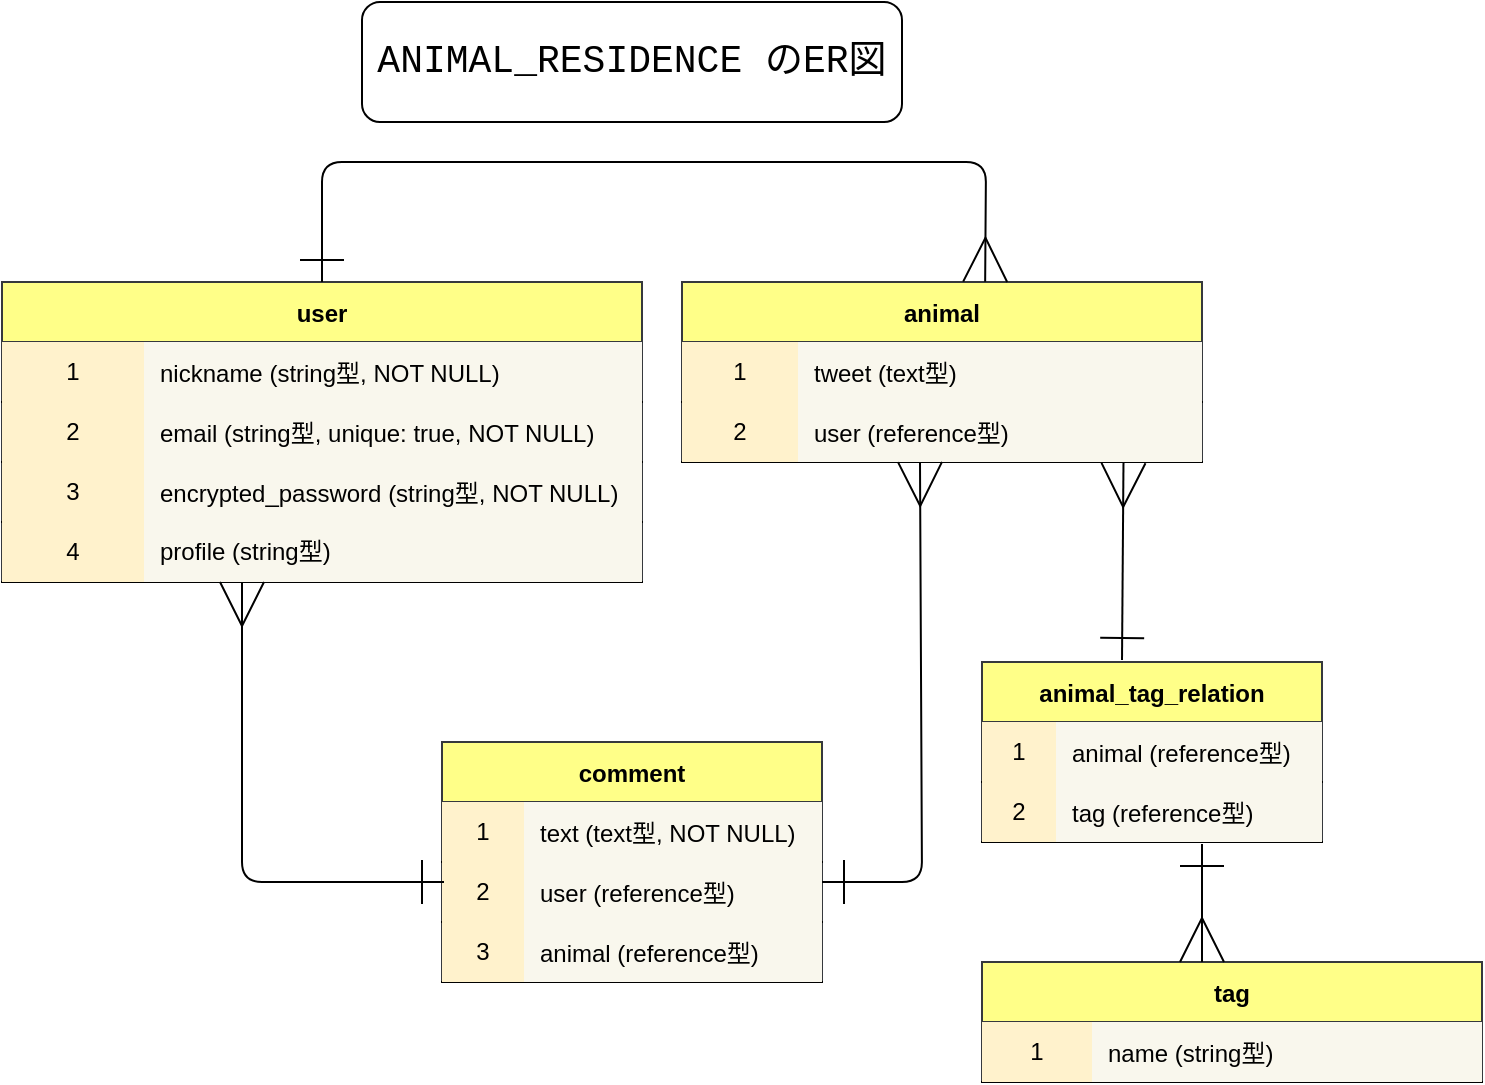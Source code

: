 <mxfile>
    <diagram id="jfAOW5W5N8LRlynulLhS" name="ページ1">
        <mxGraphModel dx="938" dy="455" grid="1" gridSize="10" guides="1" tooltips="1" connect="1" arrows="1" fold="1" page="1" pageScale="1" pageWidth="827" pageHeight="1169" math="0" shadow="0">
            <root>
                <mxCell id="0"/>
                <mxCell id="1" parent="0"/>
                <mxCell id="2" value="&lt;h3 style=&quot;font-family: &amp;#34;menlo&amp;#34; , &amp;#34;monaco&amp;#34; , &amp;#34;courier new&amp;#34; , monospace ; line-height: 18px&quot;&gt;&lt;font style=&quot;font-weight: normal ; font-size: 19px&quot;&gt;ANIMAL_RESIDENCE のER図&lt;/font&gt;&lt;/h3&gt;" style="rounded=1;whiteSpace=wrap;html=1;align=center;" vertex="1" parent="1">
                    <mxGeometry x="220" y="80" width="270" height="60" as="geometry"/>
                </mxCell>
                <mxCell id="3" value="user" style="shape=table;startSize=30;container=1;collapsible=0;childLayout=tableLayout;fixedRows=1;rowLines=0;fontStyle=1;align=center;strokeColor=#36393d;labelBackgroundColor=none;fillColor=#ffff88;" vertex="1" parent="1">
                    <mxGeometry x="40" y="220" width="320" height="150" as="geometry"/>
                </mxCell>
                <mxCell id="4" value="" style="shape=partialRectangle;html=1;whiteSpace=wrap;collapsible=0;dropTarget=0;pointerEvents=0;fillColor=none;top=0;left=0;bottom=1;right=0;points=[[0,0.5],[1,0.5]];portConstraint=eastwest;" vertex="1" parent="3">
                    <mxGeometry y="30" width="320" height="30" as="geometry"/>
                </mxCell>
                <mxCell id="5" value="1" style="shape=partialRectangle;html=1;whiteSpace=wrap;connectable=0;fillColor=#fff2cc;top=0;left=0;bottom=0;right=0;overflow=hidden;strokeColor=#d6b656;" vertex="1" parent="4">
                    <mxGeometry width="71" height="30" as="geometry"/>
                </mxCell>
                <mxCell id="6" value="&lt;div style=&quot;line-height: 18px&quot;&gt;nickname (string型, NOT NULL)&lt;/div&gt;" style="shape=partialRectangle;html=1;whiteSpace=wrap;connectable=0;fillColor=#f9f7ed;top=0;left=0;bottom=0;right=0;align=left;spacingLeft=6;overflow=hidden;strokeColor=#36393d;" vertex="1" parent="4">
                    <mxGeometry x="71" width="249" height="30" as="geometry"/>
                </mxCell>
                <mxCell id="13" value="" style="shape=partialRectangle;html=1;whiteSpace=wrap;collapsible=0;dropTarget=0;pointerEvents=0;fillColor=none;top=0;left=0;bottom=1;right=0;points=[[0,0.5],[1,0.5]];portConstraint=eastwest;" vertex="1" parent="3">
                    <mxGeometry y="60" width="320" height="30" as="geometry"/>
                </mxCell>
                <mxCell id="14" value="2" style="shape=partialRectangle;html=1;whiteSpace=wrap;connectable=0;fillColor=#fff2cc;top=0;left=0;bottom=0;right=0;overflow=hidden;strokeColor=#d6b656;" vertex="1" parent="13">
                    <mxGeometry width="71" height="30" as="geometry"/>
                </mxCell>
                <mxCell id="15" value="&lt;div style=&quot;line-height: 18px&quot;&gt;&lt;span style=&quot;text-align: center&quot;&gt;email (string型, unique: true,&amp;nbsp;NOT NULL)&lt;/span&gt;&lt;br&gt;&lt;/div&gt;" style="shape=partialRectangle;html=1;whiteSpace=wrap;connectable=0;fillColor=#f9f7ed;top=0;left=0;bottom=0;right=0;align=left;spacingLeft=6;overflow=hidden;strokeColor=#36393d;" vertex="1" parent="13">
                    <mxGeometry x="71" width="249" height="30" as="geometry"/>
                </mxCell>
                <mxCell id="26" value="" style="shape=partialRectangle;html=1;whiteSpace=wrap;collapsible=0;dropTarget=0;pointerEvents=0;fillColor=none;top=0;left=0;bottom=1;right=0;points=[[0,0.5],[1,0.5]];portConstraint=eastwest;" vertex="1" parent="3">
                    <mxGeometry y="90" width="320" height="30" as="geometry"/>
                </mxCell>
                <mxCell id="27" value="3" style="shape=partialRectangle;html=1;whiteSpace=wrap;connectable=0;fillColor=#fff2cc;top=0;left=0;bottom=0;right=0;overflow=hidden;strokeColor=#d6b656;" vertex="1" parent="26">
                    <mxGeometry width="71" height="30" as="geometry"/>
                </mxCell>
                <mxCell id="28" value="&lt;div style=&quot;line-height: 18px&quot;&gt;&lt;span style=&quot;text-align: center&quot;&gt;encrypted_password (string型, NOT NULL)&lt;/span&gt;&lt;br&gt;&lt;/div&gt;" style="shape=partialRectangle;html=1;whiteSpace=wrap;connectable=0;fillColor=#f9f7ed;top=0;left=0;bottom=0;right=0;align=left;spacingLeft=6;overflow=hidden;strokeColor=#36393d;" vertex="1" parent="26">
                    <mxGeometry x="71" width="249" height="30" as="geometry"/>
                </mxCell>
                <mxCell id="29" value="" style="shape=partialRectangle;html=1;whiteSpace=wrap;collapsible=0;dropTarget=0;pointerEvents=0;fillColor=none;top=0;left=0;bottom=1;right=0;points=[[0,0.5],[1,0.5]];portConstraint=eastwest;" vertex="1" parent="3">
                    <mxGeometry y="120" width="320" height="30" as="geometry"/>
                </mxCell>
                <mxCell id="30" value="4" style="shape=partialRectangle;html=1;whiteSpace=wrap;connectable=0;fillColor=#fff2cc;top=0;left=0;bottom=0;right=0;overflow=hidden;strokeColor=#d6b656;" vertex="1" parent="29">
                    <mxGeometry width="71" height="30" as="geometry"/>
                </mxCell>
                <mxCell id="31" value="&lt;div style=&quot;line-height: 18px&quot;&gt;&lt;/div&gt;&lt;span style=&quot;text-align: center&quot;&gt;profile (string型)&lt;/span&gt;" style="shape=partialRectangle;html=1;whiteSpace=wrap;connectable=0;fillColor=#f9f7ed;top=0;left=0;bottom=0;right=0;align=left;spacingLeft=6;overflow=hidden;strokeColor=#36393d;" vertex="1" parent="29">
                    <mxGeometry x="71" width="249" height="30" as="geometry"/>
                </mxCell>
                <mxCell id="43" value="animal" style="shape=table;startSize=30;container=1;collapsible=0;childLayout=tableLayout;fixedRows=1;rowLines=0;fontStyle=1;align=center;strokeColor=#36393d;labelBackgroundColor=none;fillColor=#ffff88;" vertex="1" parent="1">
                    <mxGeometry x="380" y="220" width="260" height="90" as="geometry"/>
                </mxCell>
                <mxCell id="44" value="" style="shape=partialRectangle;html=1;whiteSpace=wrap;collapsible=0;dropTarget=0;pointerEvents=0;fillColor=none;top=0;left=0;bottom=1;right=0;points=[[0,0.5],[1,0.5]];portConstraint=eastwest;" vertex="1" parent="43">
                    <mxGeometry y="30" width="260" height="30" as="geometry"/>
                </mxCell>
                <mxCell id="45" value="1" style="shape=partialRectangle;html=1;whiteSpace=wrap;connectable=0;fillColor=#fff2cc;top=0;left=0;bottom=0;right=0;overflow=hidden;strokeColor=#d6b656;" vertex="1" parent="44">
                    <mxGeometry width="58" height="30" as="geometry"/>
                </mxCell>
                <mxCell id="46" value="&lt;div style=&quot;line-height: 18px&quot;&gt;&lt;span style=&quot;text-align: center&quot;&gt;tweet (text型)&lt;/span&gt;&lt;br&gt;&lt;/div&gt;" style="shape=partialRectangle;html=1;whiteSpace=wrap;connectable=0;fillColor=#f9f7ed;top=0;left=0;bottom=0;right=0;align=left;spacingLeft=6;overflow=hidden;strokeColor=#36393d;" vertex="1" parent="44">
                    <mxGeometry x="58" width="202" height="30" as="geometry"/>
                </mxCell>
                <mxCell id="80" value="" style="shape=partialRectangle;html=1;whiteSpace=wrap;collapsible=0;dropTarget=0;pointerEvents=0;fillColor=none;top=0;left=0;bottom=1;right=0;points=[[0,0.5],[1,0.5]];portConstraint=eastwest;" vertex="1" parent="43">
                    <mxGeometry y="60" width="260" height="30" as="geometry"/>
                </mxCell>
                <mxCell id="81" value="2" style="shape=partialRectangle;html=1;whiteSpace=wrap;connectable=0;fillColor=#fff2cc;top=0;left=0;bottom=0;right=0;overflow=hidden;strokeColor=#d6b656;" vertex="1" parent="80">
                    <mxGeometry width="58" height="30" as="geometry"/>
                </mxCell>
                <mxCell id="82" value="&lt;div style=&quot;line-height: 18px&quot;&gt;user (reference型)&lt;/div&gt;" style="shape=partialRectangle;html=1;whiteSpace=wrap;connectable=0;fillColor=#f9f7ed;top=0;left=0;bottom=0;right=0;align=left;spacingLeft=6;overflow=hidden;strokeColor=#36393d;" vertex="1" parent="80">
                    <mxGeometry x="58" width="202" height="30" as="geometry"/>
                </mxCell>
                <mxCell id="59" value="comment" style="shape=table;startSize=30;container=1;collapsible=0;childLayout=tableLayout;fixedRows=1;rowLines=0;fontStyle=1;align=center;strokeColor=#36393d;labelBackgroundColor=none;fillColor=#ffff88;" vertex="1" parent="1">
                    <mxGeometry x="260" y="450" width="190" height="120" as="geometry"/>
                </mxCell>
                <mxCell id="60" value="" style="shape=partialRectangle;html=1;whiteSpace=wrap;collapsible=0;dropTarget=0;pointerEvents=0;fillColor=none;top=0;left=0;bottom=1;right=0;points=[[0,0.5],[1,0.5]];portConstraint=eastwest;" vertex="1" parent="59">
                    <mxGeometry y="30" width="190" height="30" as="geometry"/>
                </mxCell>
                <mxCell id="61" value="1" style="shape=partialRectangle;html=1;whiteSpace=wrap;connectable=0;fillColor=#fff2cc;top=0;left=0;bottom=0;right=0;overflow=hidden;strokeColor=#d6b656;" vertex="1" parent="60">
                    <mxGeometry width="41" height="30" as="geometry"/>
                </mxCell>
                <mxCell id="62" value="&lt;div style=&quot;line-height: 18px&quot;&gt;&lt;span style=&quot;text-align: center&quot;&gt;text (text型, NOT NULL)&lt;/span&gt;&lt;br&gt;&lt;/div&gt;" style="shape=partialRectangle;html=1;whiteSpace=wrap;connectable=0;fillColor=#f9f7ed;top=0;left=0;bottom=0;right=0;align=left;spacingLeft=6;overflow=hidden;strokeColor=#36393d;" vertex="1" parent="60">
                    <mxGeometry x="41" width="149" height="30" as="geometry"/>
                </mxCell>
                <mxCell id="74" value="" style="shape=partialRectangle;html=1;whiteSpace=wrap;collapsible=0;dropTarget=0;pointerEvents=0;fillColor=none;top=0;left=0;bottom=1;right=0;points=[[0,0.5],[1,0.5]];portConstraint=eastwest;" vertex="1" parent="59">
                    <mxGeometry y="60" width="190" height="30" as="geometry"/>
                </mxCell>
                <mxCell id="75" value="2" style="shape=partialRectangle;html=1;whiteSpace=wrap;connectable=0;fillColor=#fff2cc;top=0;left=0;bottom=0;right=0;overflow=hidden;strokeColor=#d6b656;" vertex="1" parent="74">
                    <mxGeometry width="41" height="30" as="geometry"/>
                </mxCell>
                <mxCell id="76" value="&lt;div style=&quot;line-height: 18px&quot;&gt;user (reference型)&lt;/div&gt;" style="shape=partialRectangle;html=1;whiteSpace=wrap;connectable=0;fillColor=#f9f7ed;top=0;left=0;bottom=0;right=0;align=left;spacingLeft=6;overflow=hidden;strokeColor=#36393d;" vertex="1" parent="74">
                    <mxGeometry x="41" width="149" height="30" as="geometry"/>
                </mxCell>
                <mxCell id="77" value="" style="shape=partialRectangle;html=1;whiteSpace=wrap;collapsible=0;dropTarget=0;pointerEvents=0;fillColor=none;top=0;left=0;bottom=1;right=0;points=[[0,0.5],[1,0.5]];portConstraint=eastwest;" vertex="1" parent="59">
                    <mxGeometry y="90" width="190" height="30" as="geometry"/>
                </mxCell>
                <mxCell id="78" value="3" style="shape=partialRectangle;html=1;whiteSpace=wrap;connectable=0;fillColor=#fff2cc;top=0;left=0;bottom=0;right=0;overflow=hidden;strokeColor=#d6b656;" vertex="1" parent="77">
                    <mxGeometry width="41" height="30" as="geometry"/>
                </mxCell>
                <mxCell id="79" value="&lt;div style=&quot;line-height: 18px&quot;&gt;animal (reference型)&lt;/div&gt;" style="shape=partialRectangle;html=1;whiteSpace=wrap;connectable=0;fillColor=#f9f7ed;top=0;left=0;bottom=0;right=0;align=left;spacingLeft=6;overflow=hidden;strokeColor=#36393d;" vertex="1" parent="77">
                    <mxGeometry x="41" width="149" height="30" as="geometry"/>
                </mxCell>
                <mxCell id="66" value="animal_tag_relation" style="shape=table;startSize=30;container=1;collapsible=0;childLayout=tableLayout;fixedRows=1;rowLines=0;fontStyle=1;align=center;strokeColor=#36393d;labelBackgroundColor=none;fillColor=#ffff88;" vertex="1" parent="1">
                    <mxGeometry x="530" y="410" width="170" height="90" as="geometry"/>
                </mxCell>
                <mxCell id="67" value="" style="shape=partialRectangle;html=1;whiteSpace=wrap;collapsible=0;dropTarget=0;pointerEvents=0;fillColor=none;top=0;left=0;bottom=1;right=0;points=[[0,0.5],[1,0.5]];portConstraint=eastwest;" vertex="1" parent="66">
                    <mxGeometry y="30" width="170" height="30" as="geometry"/>
                </mxCell>
                <mxCell id="68" value="1" style="shape=partialRectangle;html=1;whiteSpace=wrap;connectable=0;fillColor=#fff2cc;top=0;left=0;bottom=0;right=0;overflow=hidden;strokeColor=#d6b656;" vertex="1" parent="67">
                    <mxGeometry width="37" height="30" as="geometry"/>
                </mxCell>
                <mxCell id="69" value="&lt;div style=&quot;line-height: 18px&quot;&gt;animal (reference型)&lt;/div&gt;" style="shape=partialRectangle;html=1;whiteSpace=wrap;connectable=0;fillColor=#f9f7ed;top=0;left=0;bottom=0;right=0;align=left;spacingLeft=6;overflow=hidden;strokeColor=#36393d;" vertex="1" parent="67">
                    <mxGeometry x="37" width="133" height="30" as="geometry"/>
                </mxCell>
                <mxCell id="87" value="" style="shape=partialRectangle;html=1;whiteSpace=wrap;collapsible=0;dropTarget=0;pointerEvents=0;fillColor=none;top=0;left=0;bottom=1;right=0;points=[[0,0.5],[1,0.5]];portConstraint=eastwest;" vertex="1" parent="66">
                    <mxGeometry y="60" width="170" height="30" as="geometry"/>
                </mxCell>
                <mxCell id="88" value="2" style="shape=partialRectangle;html=1;whiteSpace=wrap;connectable=0;fillColor=#fff2cc;top=0;left=0;bottom=0;right=0;overflow=hidden;strokeColor=#d6b656;" vertex="1" parent="87">
                    <mxGeometry width="37" height="30" as="geometry"/>
                </mxCell>
                <mxCell id="89" value="&lt;div style=&quot;line-height: 18px&quot;&gt;tag (reference型)&lt;/div&gt;" style="shape=partialRectangle;html=1;whiteSpace=wrap;connectable=0;fillColor=#f9f7ed;top=0;left=0;bottom=0;right=0;align=left;spacingLeft=6;overflow=hidden;strokeColor=#36393d;" vertex="1" parent="87">
                    <mxGeometry x="37" width="133" height="30" as="geometry"/>
                </mxCell>
                <mxCell id="90" value="tag" style="shape=table;startSize=30;container=1;collapsible=0;childLayout=tableLayout;fixedRows=1;rowLines=0;fontStyle=1;align=center;strokeColor=#36393d;labelBackgroundColor=none;fillColor=#ffff88;" vertex="1" parent="1">
                    <mxGeometry x="530" y="560" width="250" height="60" as="geometry"/>
                </mxCell>
                <mxCell id="91" value="" style="shape=partialRectangle;html=1;whiteSpace=wrap;collapsible=0;dropTarget=0;pointerEvents=0;fillColor=none;top=0;left=0;bottom=1;right=0;points=[[0,0.5],[1,0.5]];portConstraint=eastwest;" vertex="1" parent="90">
                    <mxGeometry y="30" width="250" height="30" as="geometry"/>
                </mxCell>
                <mxCell id="92" value="1" style="shape=partialRectangle;html=1;whiteSpace=wrap;connectable=0;fillColor=#fff2cc;top=0;left=0;bottom=0;right=0;overflow=hidden;strokeColor=#d6b656;" vertex="1" parent="91">
                    <mxGeometry width="55" height="30" as="geometry"/>
                </mxCell>
                <mxCell id="93" value="&lt;div style=&quot;line-height: 18px&quot;&gt;&lt;span style=&quot;text-align: center&quot;&gt;name (string型)&lt;/span&gt;&lt;br&gt;&lt;/div&gt;" style="shape=partialRectangle;html=1;whiteSpace=wrap;connectable=0;fillColor=#f9f7ed;top=0;left=0;bottom=0;right=0;align=left;spacingLeft=6;overflow=hidden;strokeColor=#36393d;" vertex="1" parent="91">
                    <mxGeometry x="55" width="195" height="30" as="geometry"/>
                </mxCell>
                <mxCell id="100" value="" style="endArrow=ERmany;html=1;fontColor=#000000;entryX=0.583;entryY=-0.001;entryDx=0;entryDy=0;entryPerimeter=0;exitX=0.5;exitY=0;exitDx=0;exitDy=0;startArrow=ERone;startFill=0;endFill=0;strokeWidth=1;endSize=20;startSize=20;" edge="1" parent="1" source="3" target="43">
                    <mxGeometry width="50" height="50" relative="1" as="geometry">
                        <mxPoint x="310" y="360" as="sourcePoint"/>
                        <mxPoint x="360" y="310" as="targetPoint"/>
                        <Array as="points">
                            <mxPoint x="200" y="160"/>
                            <mxPoint x="532" y="160"/>
                        </Array>
                    </mxGeometry>
                </mxCell>
                <mxCell id="101" value="" style="endArrow=ERmany;html=1;fontColor=#000000;startSize=20;endSize=20;strokeWidth=1;startArrow=ERone;startFill=0;endFill=0;entryX=0.849;entryY=1.017;entryDx=0;entryDy=0;entryPerimeter=0;" edge="1" parent="1" target="80">
                    <mxGeometry width="50" height="50" relative="1" as="geometry">
                        <mxPoint x="600" y="409" as="sourcePoint"/>
                        <mxPoint x="600" y="342" as="targetPoint"/>
                    </mxGeometry>
                </mxCell>
                <mxCell id="102" value="" style="endArrow=ERone;html=1;fontColor=#000000;startSize=20;endSize=20;strokeWidth=1;startArrow=ERmany;startFill=0;endFill=0;" edge="1" parent="1">
                    <mxGeometry width="50" height="50" relative="1" as="geometry">
                        <mxPoint x="640" y="560" as="sourcePoint"/>
                        <mxPoint x="640" y="501" as="targetPoint"/>
                    </mxGeometry>
                </mxCell>
                <mxCell id="103" value="" style="endArrow=ERmany;html=1;fontColor=#000000;startSize=20;endSize=20;strokeWidth=1;startArrow=ERone;startFill=0;endFill=0;" edge="1" parent="1">
                    <mxGeometry width="50" height="50" relative="1" as="geometry">
                        <mxPoint x="450" y="520" as="sourcePoint"/>
                        <mxPoint x="499" y="310" as="targetPoint"/>
                        <Array as="points">
                            <mxPoint x="500" y="520"/>
                        </Array>
                    </mxGeometry>
                </mxCell>
                <mxCell id="104" value="" style="endArrow=ERmany;html=1;fontColor=#000000;startSize=20;endSize=20;strokeWidth=1;entryX=0.283;entryY=1.039;entryDx=0;entryDy=0;entryPerimeter=0;startArrow=ERone;startFill=0;endFill=0;" edge="1" parent="1">
                    <mxGeometry width="50" height="50" relative="1" as="geometry">
                        <mxPoint x="261" y="520" as="sourcePoint"/>
                        <mxPoint x="160.0" y="370.0" as="targetPoint"/>
                        <Array as="points">
                            <mxPoint x="160" y="520"/>
                        </Array>
                    </mxGeometry>
                </mxCell>
            </root>
        </mxGraphModel>
    </diagram>
</mxfile>